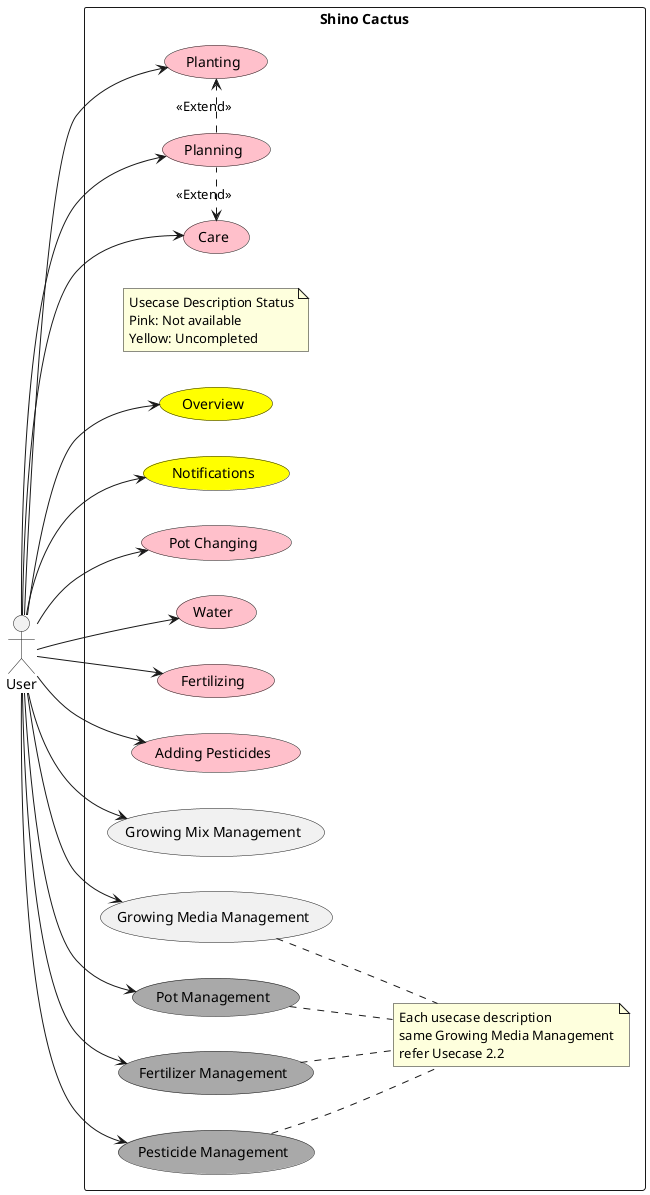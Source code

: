 @startuml Usecase
left to right direction
actor User
rectangle "Shino Cactus" as ShinoCactus{
    note "Usecase Description Status\nPink: Not available\nYellow: Uncompleted" as CommonNote
    note "Each usecase description\nsame Growing Media Management\nrefer Usecase 2.2" as SameDesc

    usecase Overview #Yellow
    usecase Notifications #Yellow
    usecase "Pot Changing" as PotC #pink
    usecase Water #pink
    usecase Fertilizing #pink 
    usecase "Adding Pesticides" as APesticides #pink
    usecase "Planning" as PlanM #pink
    usecase Planting #pink
    usecase Care #pink
    usecase "Growing Mix Management" as GXM
    usecase "Growing Media Management" as GMM
    usecase "Pot Management" as PotM #darkgrey
    usecase "Fertilizer Management" as FertilizerM #darkgrey
    usecase "Pesticide Management" as PesticideM #darkgrey

}

User --> Overview
User --> Notifications
User --> PotC
User --> Water
User --> Fertilizing
User --> APesticides
User --> PlanM
User --> Planting
User --> Care
User --> GXM
User --> GMM
User --> PotM
User --> FertilizerM
User --> PesticideM

PlanM .right.> Planting : <<Extend>>
PlanM .left.> Care : <<Extend>>

GMM .. SameDesc
PotM .. SameDesc
FertilizerM .. SameDesc
PesticideM .. SameDesc
@enduml